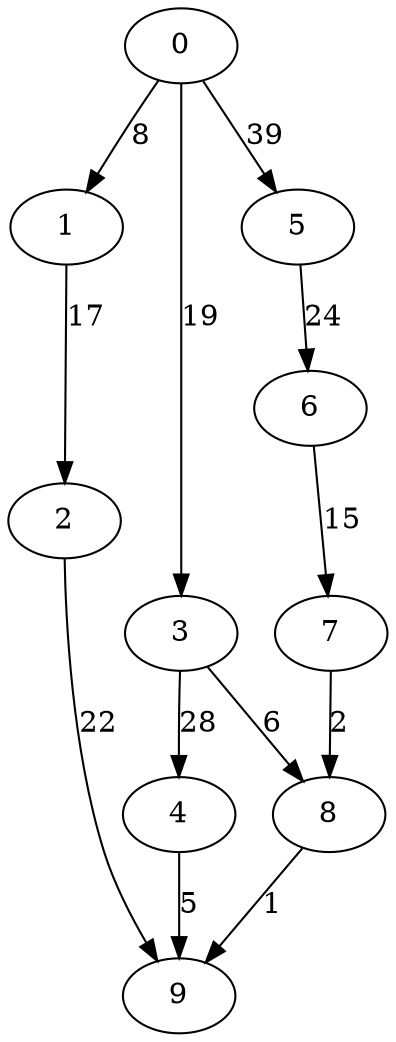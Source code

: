 digraph data {
0 -> 1 [ label = 8 ];
0 -> 3 [ label = 19 ];
0 -> 5 [ label = 39 ];
1 -> 2 [ label = 17 ];
2 -> 9 [ label = 22 ];
3 -> 4 [ label = 28 ];
3 -> 8 [ label = 6 ];
4 -> 9 [ label = 5 ];
5 -> 6 [ label = 24 ];
6 -> 7 [ label = 15 ];
7 -> 8 [ label = 2 ];
8 -> 9 [ label = 1 ];
 }

